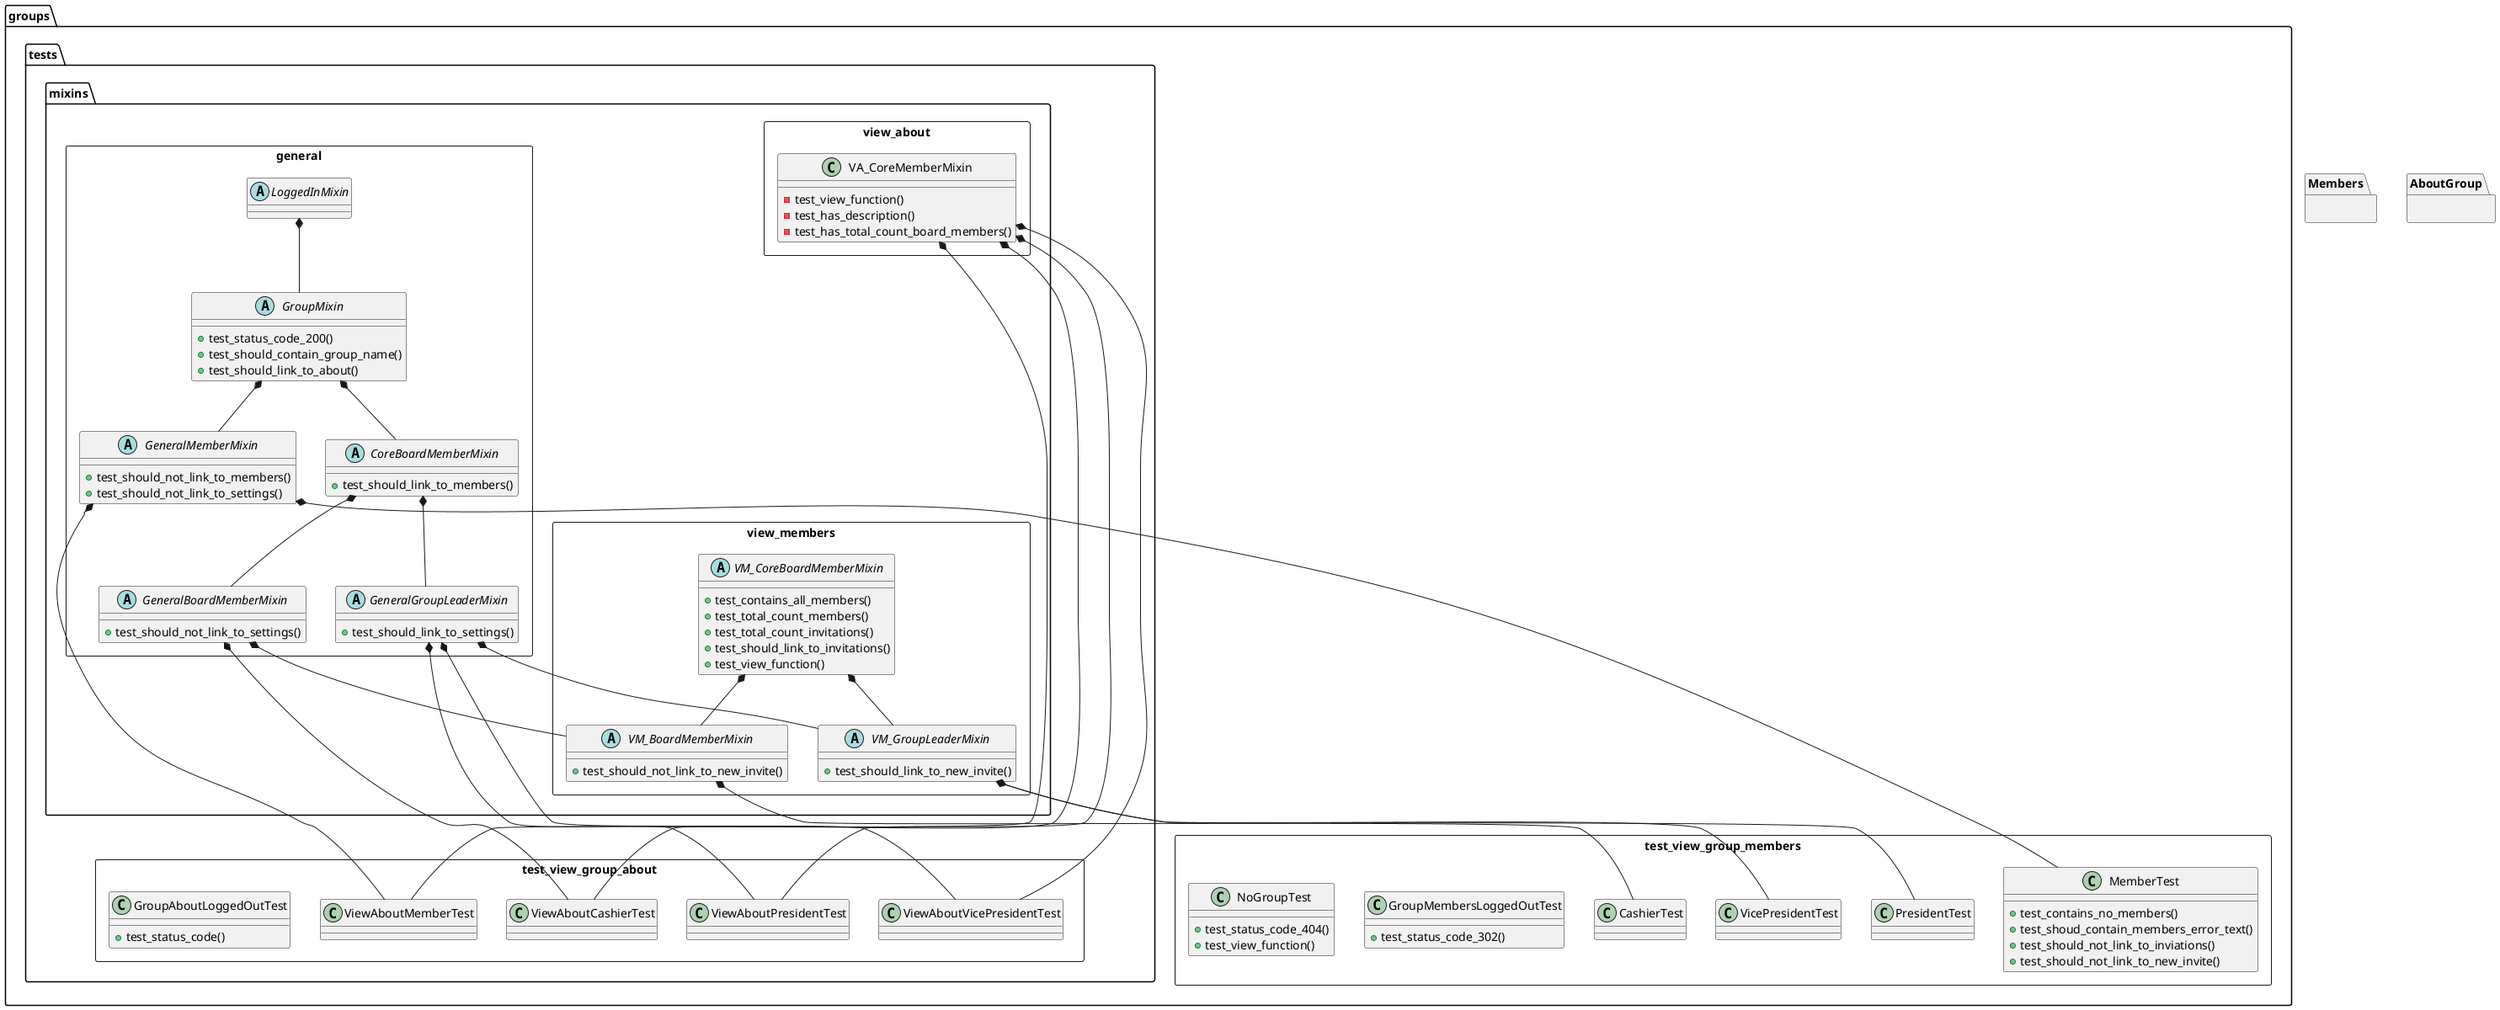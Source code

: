 @startuml

package groups.tests.mixins.general <<Rectangle>> {
  abstract class LoggedInMixin
  abstract class GroupMixin {
    + test_status_code_200()
    + test_should_contain_group_name()
    + test_should_link_to_about()
  }
  abstract class GeneralMemberMixin {
    + test_should_not_link_to_members()
    + test_should_not_link_to_settings()
  }
  abstract class CoreBoardMemberMixin {
    + test_should_link_to_members()
  }
  abstract class GeneralBoardMemberMixin {
    + test_should_not_link_to_settings()
  }
  abstract class GeneralGroupLeaderMixin {
    + test_should_link_to_settings()
  }
}

package Members {

  package groups.tests.mixins.view_members <<Rectangle>> {
    abstract class VM_CoreBoardMemberMixin {
      + test_contains_all_members()
      + test_total_count_members()
      + test_total_count_invitations()
      + test_should_link_to_invitations()
      + test_view_function()
    }
    abstract class VM_BoardMemberMixin {
      + test_should_not_link_to_new_invite()
    }
    abstract class VM_GroupLeaderMixin {
      + test_should_link_to_new_invite()
    }
  }


  package groups.test_view_group_members <<Rectangle>> {
    class MemberTest {
      + test_contains_no_members()
      + test_shoud_contain_members_error_text()
      + test_should_not_link_to_inviations()
      + test_should_not_link_to_new_invite()
    }
    class CashierTest
    class VicePresidentTest
    class PresidentTest
    class GroupMembersLoggedOutTest {
      + test_status_code_302()
    }
    class NoGroupTest {
      + test_status_code_404()
      + test_view_function()
    }
  }

  LoggedInMixin *-- GroupMixin
  GroupMixin *-- CoreBoardMemberMixin
  GroupMixin *-- GeneralMemberMixin
  CoreBoardMemberMixin *-- GeneralBoardMemberMixin
  CoreBoardMemberMixin *-- GeneralGroupLeaderMixin
  VM_CoreBoardMemberMixin *-- VM_BoardMemberMixin
  GeneralBoardMemberMixin *-- VM_BoardMemberMixin
  VM_CoreBoardMemberMixin *-- VM_GroupLeaderMixin
  GeneralGroupLeaderMixin *-- VM_GroupLeaderMixin
  GeneralMemberMixin *-- MemberTest
  VM_BoardMemberMixin *-- CashierTest
  VM_GroupLeaderMixin *-- VicePresidentTest
  VM_GroupLeaderMixin *-- PresidentTest

}

package AboutGroup {
  package groups.tests.mixins.view_about <<Rectangle>> {
    class VA_CoreMemberMixin {
      - test_view_function()
      - test_has_description()
      - test_has_total_count_board_members()
    }
  }


  package groups.tests.test_view_group_about <<Rectangle>> {
    class GroupAboutLoggedOutTest {
      + test_status_code()
    }
    'class GroupAboutLoggedInTest
    'class AboutNoGroupTest {
    ' + test_status_code()
    '  + test_view_function()
    '}
    'class VolleyballGroupTest {
    '  + test_status_code()
    '  + test_has_description()
    '  + test_total_count_board_members()
    '}
    together {
      class ViewAboutMemberTest
      class ViewAboutCashierTest
      class ViewAboutVicePresidentTest
      class ViewAboutPresidentTest
    }

  }
}
''
GeneralMemberMixin *- ViewAboutMemberTest
VA_CoreMemberMixin *-- ViewAboutMemberTest

GeneralBoardMemberMixin *--- ViewAboutCashierTest
VA_CoreMemberMixin *- ViewAboutCashierTest

GeneralGroupLeaderMixin *-- ViewAboutVicePresidentTest
VA_CoreMemberMixin *-- ViewAboutVicePresidentTest

GeneralGroupLeaderMixin *-- ViewAboutPresidentTest
VA_CoreMemberMixin *-- ViewAboutPresidentTest


'GroupAboutLoggedInTest *-- VolleyballGroupTest
'GroupAboutLoggedInTest *-- AboutNoGroupTest




@enduml
